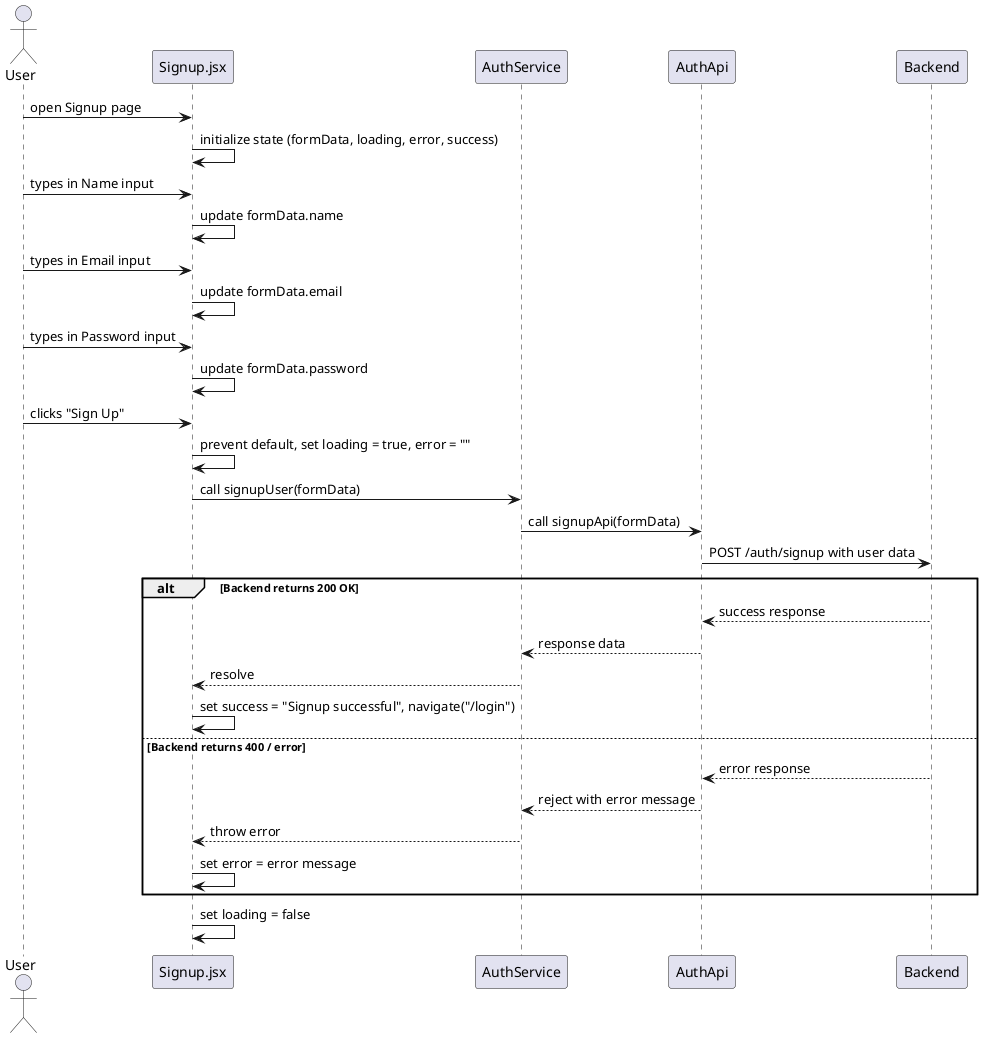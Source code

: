@startuml
actor User
participant SignupComponent as "Signup.jsx"
participant AuthService
participant AuthApi
participant Backend

User -> SignupComponent: open Signup page
SignupComponent -> SignupComponent: initialize state (formData, loading, error, success)
User -> SignupComponent: types in Name input
SignupComponent -> SignupComponent: update formData.name
User -> SignupComponent: types in Email input
SignupComponent -> SignupComponent: update formData.email
User -> SignupComponent: types in Password input
SignupComponent -> SignupComponent: update formData.password
User -> SignupComponent: clicks "Sign Up"
SignupComponent -> SignupComponent: prevent default, set loading = true, error = ""
SignupComponent -> AuthService: call signupUser(formData)
AuthService -> AuthApi: call signupApi(formData)
AuthApi -> Backend: POST /auth/signup with user data
alt Backend returns 200 OK
    Backend --> AuthApi: success response
    AuthApi --> AuthService: response data
    AuthService --> SignupComponent: resolve
    SignupComponent -> SignupComponent: set success = "Signup successful", navigate("/login")
else Backend returns 400 / error
    Backend --> AuthApi: error response
    AuthApi --> AuthService: reject with error message
    AuthService --> SignupComponent: throw error
    SignupComponent -> SignupComponent: set error = error message
end
SignupComponent -> SignupComponent: set loading = false
@enduml
